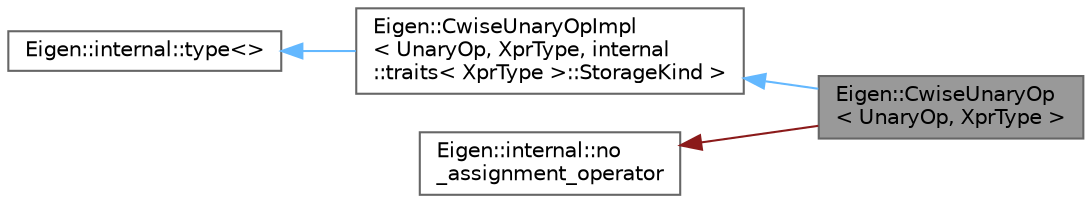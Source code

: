 digraph "Eigen::CwiseUnaryOp&lt; UnaryOp, XprType &gt;"
{
 // LATEX_PDF_SIZE
  bgcolor="transparent";
  edge [fontname=Helvetica,fontsize=10,labelfontname=Helvetica,labelfontsize=10];
  node [fontname=Helvetica,fontsize=10,shape=box,height=0.2,width=0.4];
  rankdir="LR";
  Node1 [id="Node000001",label="Eigen::CwiseUnaryOp\l\< UnaryOp, XprType \>",height=0.2,width=0.4,color="gray40", fillcolor="grey60", style="filled", fontcolor="black",tooltip="Generic expression where a coefficient-wise unary operator is applied to an expression"];
  Node2 -> Node1 [id="edge1_Node000001_Node000002",dir="back",color="steelblue1",style="solid",tooltip=" "];
  Node2 [id="Node000002",label="Eigen::CwiseUnaryOpImpl\l\< UnaryOp, XprType, internal\l::traits\< XprType \>::StorageKind \>",height=0.2,width=0.4,color="gray40", fillcolor="white", style="filled",URL="$class_eigen_1_1_cwise_unary_op_impl.html",tooltip=" "];
  Node3 -> Node2 [id="edge2_Node000002_Node000003",dir="back",color="steelblue1",style="solid",tooltip=" "];
  Node3 [id="Node000003",label="Eigen::internal::type\<\>",height=0.2,width=0.4,color="gray40", fillcolor="white", style="filled",URL="$struct_eigen_1_1internal_1_1generic__xpr__base.html",tooltip=" "];
  Node4 -> Node1 [id="edge3_Node000001_Node000004",dir="back",color="firebrick4",style="solid",tooltip=" "];
  Node4 [id="Node000004",label="Eigen::internal::no\l_assignment_operator",height=0.2,width=0.4,color="gray40", fillcolor="white", style="filled",URL="$class_eigen_1_1internal_1_1no__assignment__operator.html",tooltip=" "];
}
